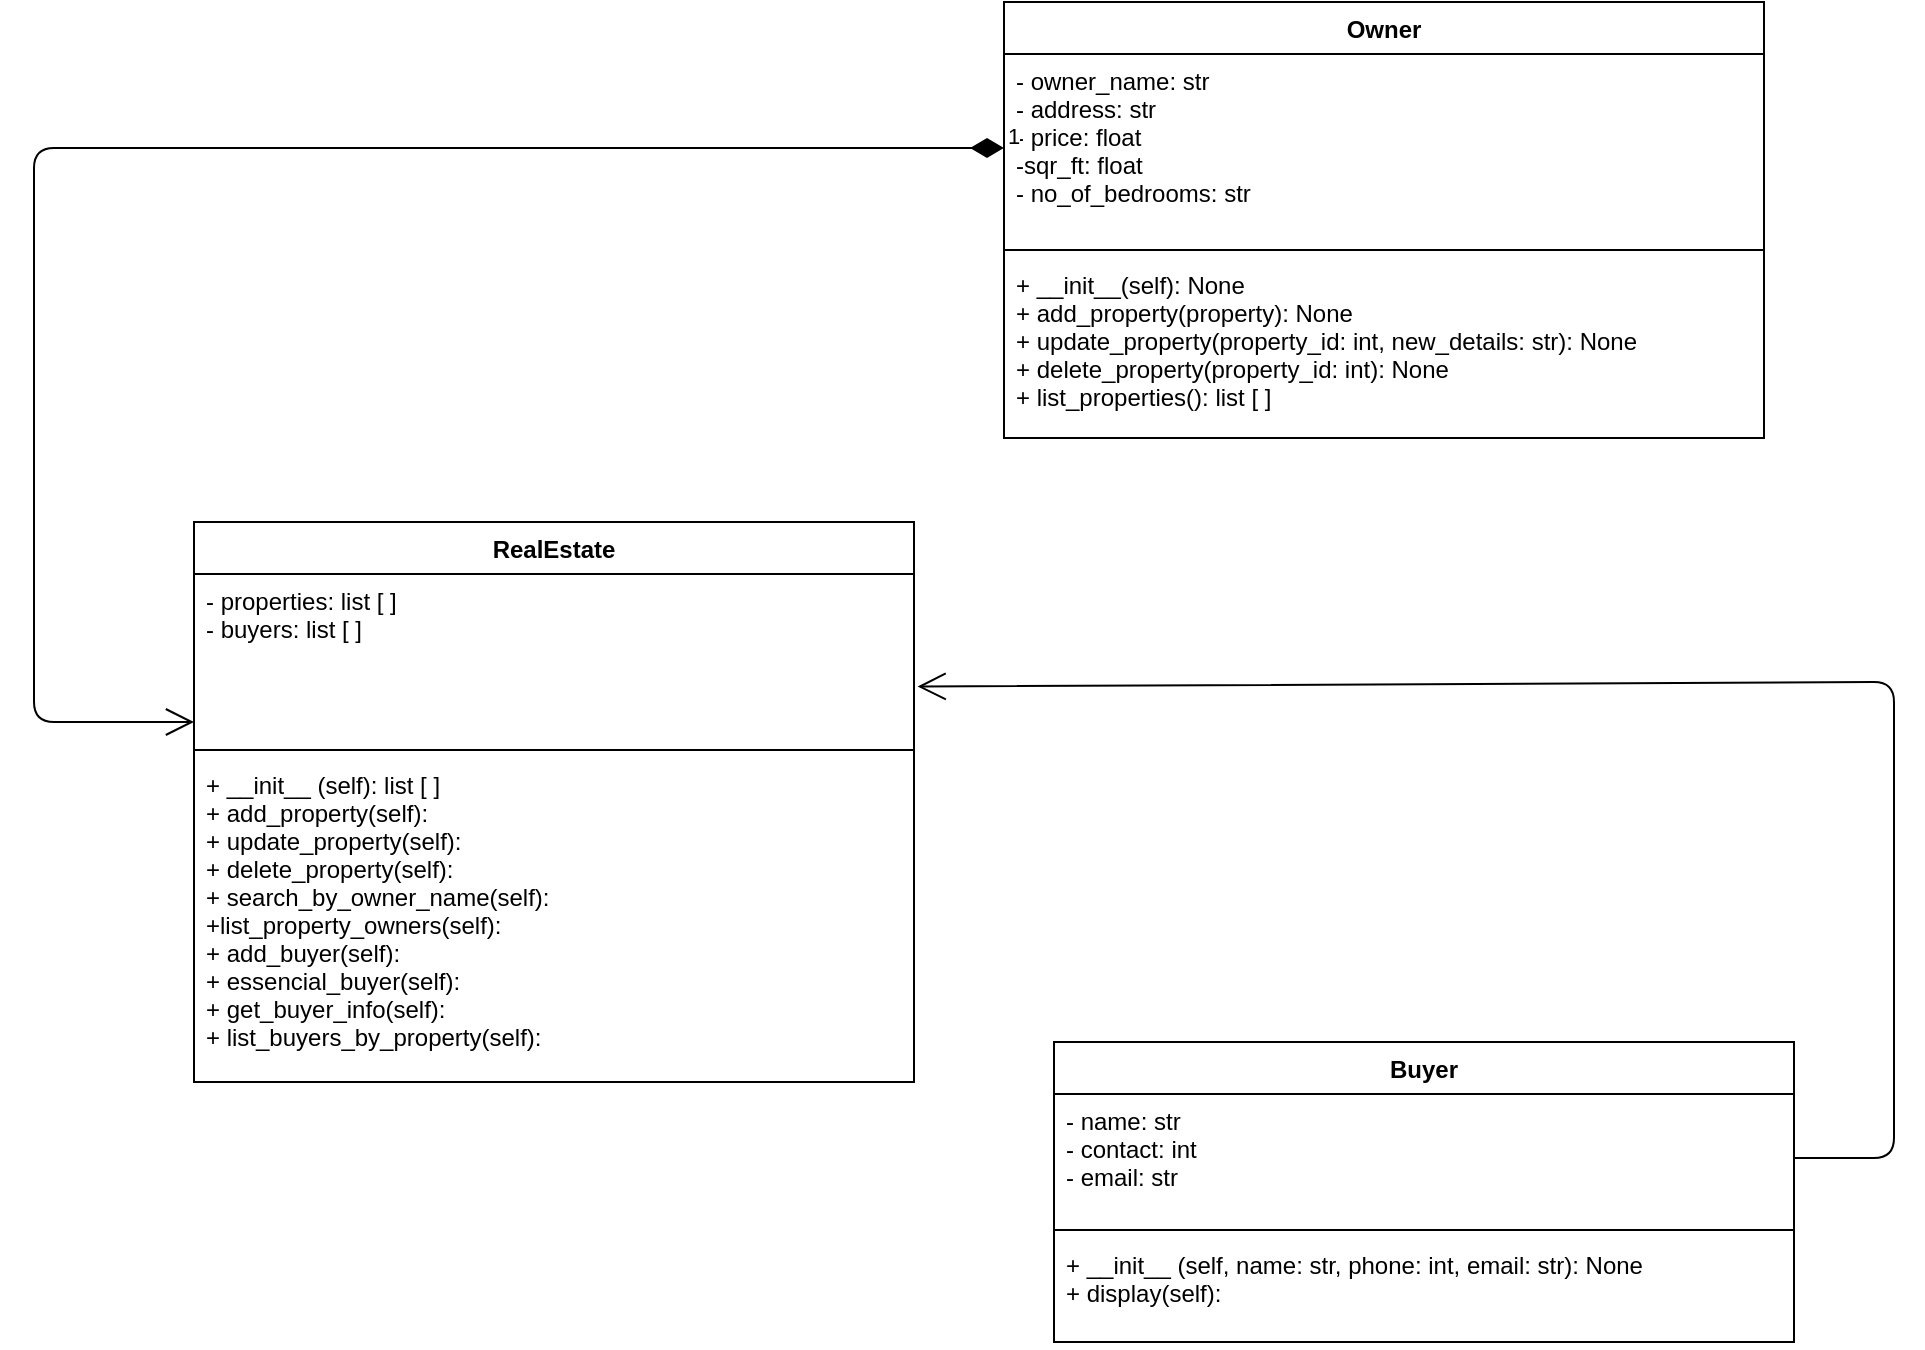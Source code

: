 <mxfile>
    <diagram id="NxIs6y_q4SuP_zjCuqyF" name="Page-1">
        <mxGraphModel dx="2061" dy="713" grid="1" gridSize="10" guides="1" tooltips="1" connect="1" arrows="1" fold="1" page="1" pageScale="1" pageWidth="850" pageHeight="1100" math="0" shadow="0">
            <root>
                <mxCell id="0"/>
                <mxCell id="1" parent="0"/>
                <mxCell id="6" value="Buyer" style="swimlane;fontStyle=1;align=center;verticalAlign=top;childLayout=stackLayout;horizontal=1;startSize=26;horizontalStack=0;resizeParent=1;resizeParentMax=0;resizeLast=0;collapsible=1;marginBottom=0;" vertex="1" parent="1">
                    <mxGeometry x="450" y="550" width="370" height="150" as="geometry"/>
                </mxCell>
                <mxCell id="7" value="- name: str&#10;- contact: int&#10;- email: str" style="text;strokeColor=none;fillColor=none;align=left;verticalAlign=top;spacingLeft=4;spacingRight=4;overflow=hidden;rotatable=0;points=[[0,0.5],[1,0.5]];portConstraint=eastwest;" vertex="1" parent="6">
                    <mxGeometry y="26" width="370" height="64" as="geometry"/>
                </mxCell>
                <mxCell id="8" value="" style="line;strokeWidth=1;fillColor=none;align=left;verticalAlign=middle;spacingTop=-1;spacingLeft=3;spacingRight=3;rotatable=0;labelPosition=right;points=[];portConstraint=eastwest;strokeColor=inherit;" vertex="1" parent="6">
                    <mxGeometry y="90" width="370" height="8" as="geometry"/>
                </mxCell>
                <mxCell id="9" value="+ __init__ (self, name: str, phone: int, email: str): None&#10;+ display(self):" style="text;strokeColor=none;fillColor=none;align=left;verticalAlign=top;spacingLeft=4;spacingRight=4;overflow=hidden;rotatable=0;points=[[0,0.5],[1,0.5]];portConstraint=eastwest;" vertex="1" parent="6">
                    <mxGeometry y="98" width="370" height="52" as="geometry"/>
                </mxCell>
                <mxCell id="10" value="RealEstate" style="swimlane;fontStyle=1;align=center;verticalAlign=top;childLayout=stackLayout;horizontal=1;startSize=26;horizontalStack=0;resizeParent=1;resizeParentMax=0;resizeLast=0;collapsible=1;marginBottom=0;" vertex="1" parent="1">
                    <mxGeometry x="20" y="290" width="360" height="280" as="geometry"/>
                </mxCell>
                <mxCell id="11" value="- properties: list [ ]&#10;- buyers: list [ ]" style="text;strokeColor=none;fillColor=none;align=left;verticalAlign=top;spacingLeft=4;spacingRight=4;overflow=hidden;rotatable=0;points=[[0,0.5],[1,0.5]];portConstraint=eastwest;" vertex="1" parent="10">
                    <mxGeometry y="26" width="360" height="84" as="geometry"/>
                </mxCell>
                <mxCell id="12" value="" style="line;strokeWidth=1;fillColor=none;align=left;verticalAlign=middle;spacingTop=-1;spacingLeft=3;spacingRight=3;rotatable=0;labelPosition=right;points=[];portConstraint=eastwest;strokeColor=inherit;" vertex="1" parent="10">
                    <mxGeometry y="110" width="360" height="8" as="geometry"/>
                </mxCell>
                <mxCell id="13" value="+ __init__ (self): list [ ]&#10;+ add_property(self):&#10;+ update_property(self):&#10;+ delete_property(self):&#10;+ search_by_owner_name(self):&#10;+list_property_owners(self):&#10;+ add_buyer(self):&#10;+ essencial_buyer(self):&#10;+ get_buyer_info(self):&#10;+ list_buyers_by_property(self):&#10;" style="text;strokeColor=none;fillColor=none;align=left;verticalAlign=top;spacingLeft=4;spacingRight=4;overflow=hidden;rotatable=0;points=[[0,0.5],[1,0.5]];portConstraint=eastwest;" vertex="1" parent="10">
                    <mxGeometry y="118" width="360" height="162" as="geometry"/>
                </mxCell>
                <mxCell id="14" value="Owner" style="swimlane;fontStyle=1;align=center;verticalAlign=top;childLayout=stackLayout;horizontal=1;startSize=26;horizontalStack=0;resizeParent=1;resizeParentMax=0;resizeLast=0;collapsible=1;marginBottom=0;" vertex="1" parent="1">
                    <mxGeometry x="425" y="30" width="380" height="218" as="geometry"/>
                </mxCell>
                <mxCell id="15" value="- owner_name: str&#10;- address: str&#10;- price: float&#10;-sqr_ft: float&#10;- no_of_bedrooms: str" style="text;strokeColor=none;fillColor=none;align=left;verticalAlign=top;spacingLeft=4;spacingRight=4;overflow=hidden;rotatable=0;points=[[0,0.5],[1,0.5]];portConstraint=eastwest;" vertex="1" parent="14">
                    <mxGeometry y="26" width="380" height="94" as="geometry"/>
                </mxCell>
                <mxCell id="16" value="" style="line;strokeWidth=1;fillColor=none;align=left;verticalAlign=middle;spacingTop=-1;spacingLeft=3;spacingRight=3;rotatable=0;labelPosition=right;points=[];portConstraint=eastwest;strokeColor=inherit;" vertex="1" parent="14">
                    <mxGeometry y="120" width="380" height="8" as="geometry"/>
                </mxCell>
                <mxCell id="17" value="+ __init__(self): None&#10;+ add_property(property): None&#10;+ update_property(property_id: int, new_details: str): None&#10;+ delete_property(property_id: int): None&#10;+ list_properties(): list [ ]" style="text;strokeColor=none;fillColor=none;align=left;verticalAlign=top;spacingLeft=4;spacingRight=4;overflow=hidden;rotatable=0;points=[[0,0.5],[1,0.5]];portConstraint=eastwest;" vertex="1" parent="14">
                    <mxGeometry y="128" width="380" height="90" as="geometry"/>
                </mxCell>
                <mxCell id="26" value="1" style="endArrow=open;html=1;endSize=12;startArrow=diamondThin;startSize=14;startFill=1;edgeStyle=orthogonalEdgeStyle;align=left;verticalAlign=bottom;exitX=0;exitY=0.5;exitDx=0;exitDy=0;entryX=0;entryY=0.881;entryDx=0;entryDy=0;entryPerimeter=0;" edge="1" parent="1" source="15" target="11">
                    <mxGeometry x="-1" y="3" relative="1" as="geometry">
                        <mxPoint x="100" y="180" as="sourcePoint"/>
                        <mxPoint x="260" y="180" as="targetPoint"/>
                        <Array as="points">
                            <mxPoint x="-60" y="103"/>
                            <mxPoint x="-60" y="390"/>
                        </Array>
                    </mxGeometry>
                </mxCell>
                <mxCell id="27" value="" style="endArrow=open;endFill=1;endSize=12;html=1;entryX=1.005;entryY=0.67;entryDx=0;entryDy=0;entryPerimeter=0;exitX=1;exitY=0.5;exitDx=0;exitDy=0;" edge="1" parent="1" source="7" target="11">
                    <mxGeometry width="160" relative="1" as="geometry">
                        <mxPoint x="600" y="460" as="sourcePoint"/>
                        <mxPoint x="760" y="460" as="targetPoint"/>
                        <Array as="points">
                            <mxPoint x="870" y="608"/>
                            <mxPoint x="870" y="370"/>
                        </Array>
                    </mxGeometry>
                </mxCell>
            </root>
        </mxGraphModel>
    </diagram>
</mxfile>